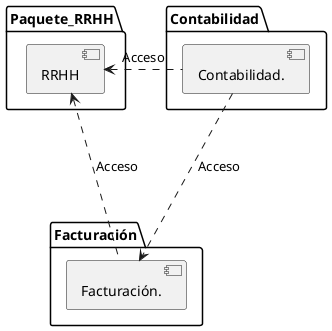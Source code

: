@startuml 1er Nivel Alto Nivel


package Paquete_RRHH {
 
  [RRHH]
}
package Contabilidad {
 
  [Contabilidad.]
}
package Facturación {
 
  [Facturación.]
}




[Contabilidad.] .-left->[RRHH] :"Acceso"
[Facturación.] .-up->[RRHH] :"Acceso"
[Contabilidad.] .-down-> [Facturación.]:"Acceso"


@enduml